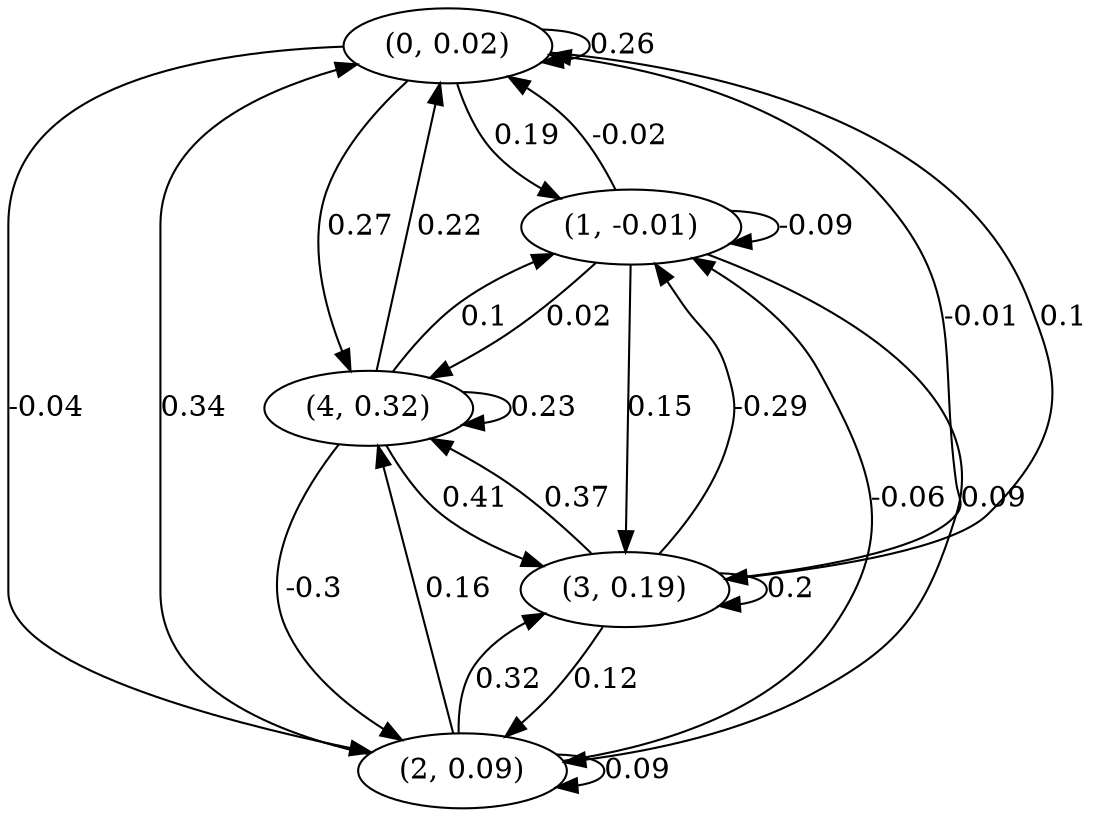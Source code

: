 digraph {
    0 [ label = "(0, 0.02)" ]
    1 [ label = "(1, -0.01)" ]
    2 [ label = "(2, 0.09)" ]
    3 [ label = "(3, 0.19)" ]
    4 [ label = "(4, 0.32)" ]
    0 -> 0 [ label = "0.26" ]
    1 -> 1 [ label = "-0.09" ]
    2 -> 2 [ label = "0.09" ]
    3 -> 3 [ label = "0.2" ]
    4 -> 4 [ label = "0.23" ]
    1 -> 0 [ label = "-0.02" ]
    2 -> 0 [ label = "0.34" ]
    3 -> 0 [ label = "-0.01" ]
    4 -> 0 [ label = "0.22" ]
    0 -> 1 [ label = "0.19" ]
    2 -> 1 [ label = "-0.06" ]
    3 -> 1 [ label = "-0.29" ]
    4 -> 1 [ label = "0.1" ]
    0 -> 2 [ label = "-0.04" ]
    1 -> 2 [ label = "0.09" ]
    3 -> 2 [ label = "0.12" ]
    4 -> 2 [ label = "-0.3" ]
    0 -> 3 [ label = "0.1" ]
    1 -> 3 [ label = "0.15" ]
    2 -> 3 [ label = "0.32" ]
    4 -> 3 [ label = "0.41" ]
    0 -> 4 [ label = "0.27" ]
    1 -> 4 [ label = "0.02" ]
    2 -> 4 [ label = "0.16" ]
    3 -> 4 [ label = "0.37" ]
}

